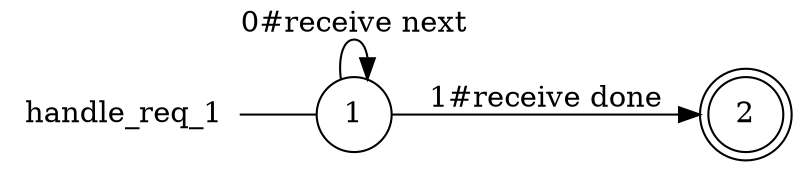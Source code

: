 digraph handle_req_1 {
	rankdir="LR";
	n_0 [label="handle_req_1", shape="plaintext"];
	n_1 [id="1", shape=circle, label="1"];
	n_0 -> n_1 [arrowhead=none];
	n_2 [id="2", shape=doublecircle, label="2"];

	n_1 -> n_1 [id="[$e|5]", label="0#receive next"];
	n_1 -> n_2 [id="[$e|1]", label="1#receive done"];
}
